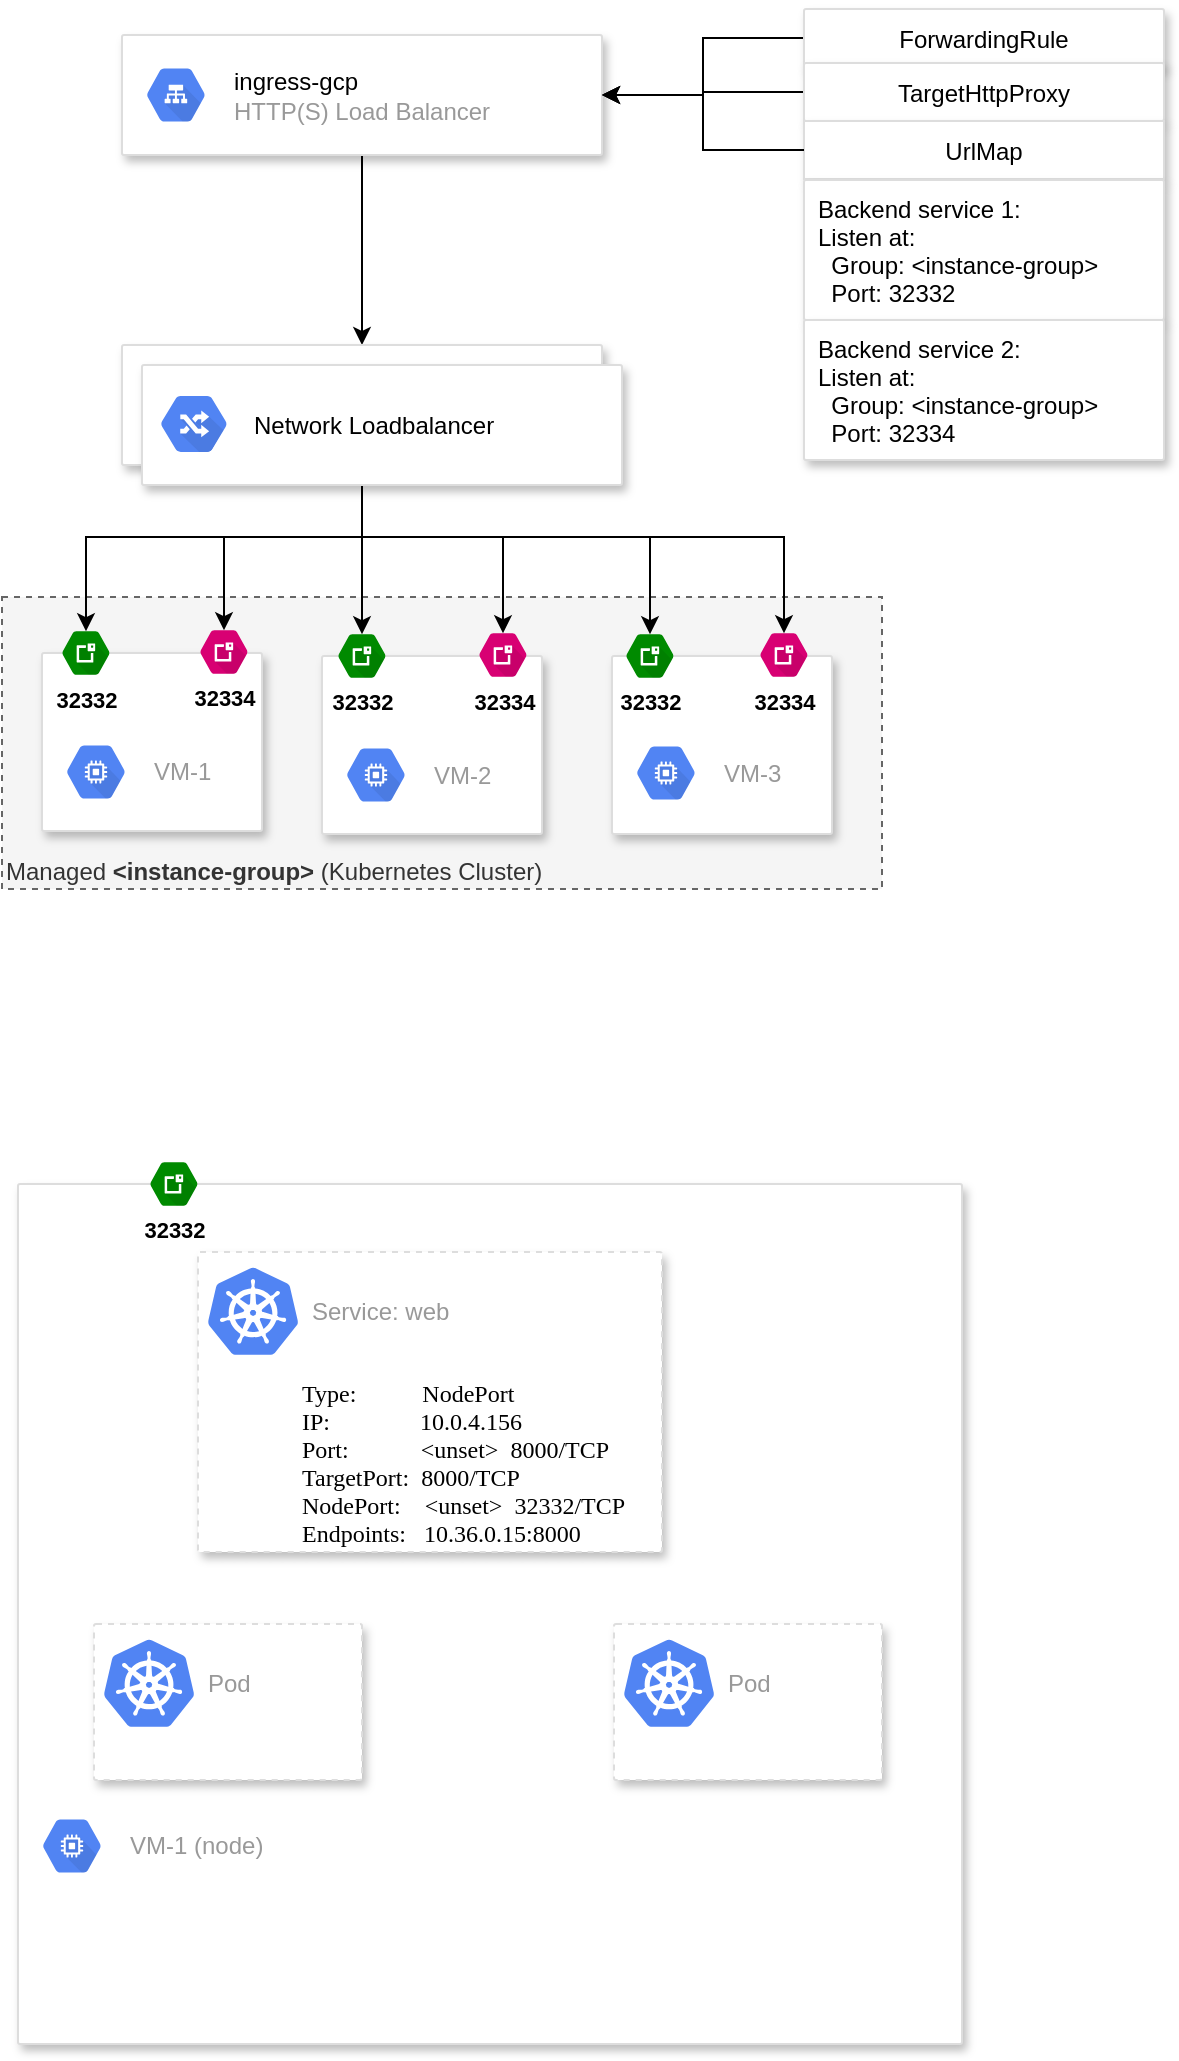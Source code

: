 <mxfile pages="1" version="11.2.5" type="github"><diagram id="d1ab7348-05c3-a1e3-ca4d-12c340fd6b49" name="Page-1"><mxGraphModel dx="799" dy="754" grid="1" gridSize="10" guides="1" tooltips="1" connect="1" arrows="1" fold="1" page="1" pageScale="1" pageWidth="1169" pageHeight="827" background="#ffffff" math="0" shadow="0"><root><mxCell id="0"/><mxCell id="1" parent="0"/><mxCell id="wJTbubWAjEop2MmSBgXv-2" value="Managed &lt;b&gt;&amp;lt;instance-group&amp;gt;&lt;/b&gt; (Kubernetes Cluster)" style="rounded=0;whiteSpace=wrap;html=1;fillColor=#f5f5f5;dashed=1;strokeColor=#666666;fontColor=#333333;align=left;verticalAlign=bottom;" vertex="1" parent="1"><mxGeometry x="90" y="486.5" width="440" height="146" as="geometry"/></mxCell><mxCell id="wJTbubWAjEop2MmSBgXv-34" value="" style="edgeStyle=orthogonalEdgeStyle;rounded=0;orthogonalLoop=1;jettySize=auto;html=1;fontColor=#000000;entryX=0.5;entryY=0;entryDx=0;entryDy=0;" edge="1" parent="1" source="9L-gA9MY-_69T6XY2o5v-167" target="9L-gA9MY-_69T6XY2o5v-260"><mxGeometry relative="1" as="geometry"><mxPoint x="270" y="345.5" as="targetPoint"/></mxGeometry></mxCell><mxCell id="9L-gA9MY-_69T6XY2o5v-167" value="" style="strokeColor=#dddddd;fillColor=#ffffff;shadow=1;strokeWidth=1;rounded=1;absoluteArcSize=1;arcSize=2;" parent="1" vertex="1"><mxGeometry x="150" y="205.5" width="240" height="60" as="geometry"/></mxCell><mxCell id="9L-gA9MY-_69T6XY2o5v-168" value="&lt;font color=&quot;#000000&quot;&gt;&lt;span&gt;ingress-gcp&lt;/span&gt;&lt;/font&gt;&lt;br&gt;HTTP(S) Load Balancer" style="dashed=0;connectable=0;html=1;fillColor=#5184F3;strokeColor=none;shape=mxgraph.gcp2.hexIcon;prIcon=cloud_load_balancing;part=1;labelPosition=right;verticalLabelPosition=middle;align=left;verticalAlign=middle;spacingLeft=5;fontColor=#999999;fontSize=12;" parent="9L-gA9MY-_69T6XY2o5v-167" vertex="1"><mxGeometry y="0.5" width="44" height="39" relative="1" as="geometry"><mxPoint x="5" y="-19.5" as="offset"/></mxGeometry></mxCell><mxCell id="9L-gA9MY-_69T6XY2o5v-215" value="" style="strokeColor=#dddddd;fillColor=#ffffff;shadow=1;strokeWidth=1;rounded=1;absoluteArcSize=1;arcSize=2;" parent="1" vertex="1"><mxGeometry x="110" y="514.5" width="110" height="89" as="geometry"/></mxCell><mxCell id="9L-gA9MY-_69T6XY2o5v-216" value="VM-1" style="dashed=0;connectable=0;html=1;fillColor=#5184F3;strokeColor=none;shape=mxgraph.gcp2.hexIcon;prIcon=compute_engine;part=1;labelPosition=right;verticalLabelPosition=middle;align=left;verticalAlign=middle;spacingLeft=5;fontColor=#999999;fontSize=12;" parent="9L-gA9MY-_69T6XY2o5v-215" vertex="1"><mxGeometry y="0.5" width="44" height="39" relative="1" as="geometry"><mxPoint x="5" y="-4.5" as="offset"/></mxGeometry></mxCell><mxCell id="9L-gA9MY-_69T6XY2o5v-235" value="32332" style="html=1;fillColor=#008a00;strokeColor=#005700;verticalAlign=top;labelPosition=center;verticalLabelPosition=bottom;align=center;spacingTop=-6;fontSize=11;fontStyle=1;shape=mxgraph.gcp2.hexIcon;prIcon=cloud_external_ip_addresses;fontColor=#000000;" parent="9L-gA9MY-_69T6XY2o5v-215" vertex="1"><mxGeometry x="4" y="-16" width="36" height="32" as="geometry"/></mxCell><mxCell id="9L-gA9MY-_69T6XY2o5v-237" value="32334" style="html=1;fillColor=#d80073;strokeColor=#A50040;verticalAlign=top;labelPosition=center;verticalLabelPosition=bottom;align=center;spacingTop=-6;fontSize=11;fontStyle=1;shape=mxgraph.gcp2.hexIcon;prIcon=cloud_external_ip_addresses;fontColor=#000000;" parent="9L-gA9MY-_69T6XY2o5v-215" vertex="1"><mxGeometry x="73" y="-16.5" width="36" height="32" as="geometry"/></mxCell><mxCell id="9L-gA9MY-_69T6XY2o5v-240" value="" style="strokeColor=#dddddd;fillColor=#ffffff;shadow=1;strokeWidth=1;rounded=1;absoluteArcSize=1;arcSize=2;" parent="1" vertex="1"><mxGeometry x="250" y="516" width="110" height="89" as="geometry"/></mxCell><mxCell id="9L-gA9MY-_69T6XY2o5v-241" value="VM-2" style="dashed=0;connectable=0;html=1;fillColor=#5184F3;strokeColor=none;shape=mxgraph.gcp2.hexIcon;prIcon=compute_engine;part=1;labelPosition=right;verticalLabelPosition=middle;align=left;verticalAlign=middle;spacingLeft=5;fontColor=#999999;fontSize=12;" parent="9L-gA9MY-_69T6XY2o5v-240" vertex="1"><mxGeometry y="0.5" width="44" height="39" relative="1" as="geometry"><mxPoint x="5" y="-4.5" as="offset"/></mxGeometry></mxCell><mxCell id="9L-gA9MY-_69T6XY2o5v-242" value="&lt;font color=&quot;#000000&quot;&gt;32332&lt;/font&gt;" style="html=1;fillColor=#008a00;strokeColor=#005700;verticalAlign=top;labelPosition=center;verticalLabelPosition=bottom;align=center;spacingTop=-6;fontSize=11;fontStyle=1;shape=mxgraph.gcp2.hexIcon;prIcon=cloud_external_ip_addresses;fontColor=#ffffff;" parent="9L-gA9MY-_69T6XY2o5v-240" vertex="1"><mxGeometry x="2" y="-16" width="36" height="32" as="geometry"/></mxCell><mxCell id="9L-gA9MY-_69T6XY2o5v-244" value="" style="strokeColor=#dddddd;fillColor=#ffffff;shadow=1;strokeWidth=1;rounded=1;absoluteArcSize=1;arcSize=2;fontColor=#FFCCE6;" parent="1" vertex="1"><mxGeometry x="395" y="516" width="110" height="89" as="geometry"/></mxCell><mxCell id="9L-gA9MY-_69T6XY2o5v-245" value="VM-3" style="dashed=0;connectable=0;html=1;fillColor=#5184F3;strokeColor=none;shape=mxgraph.gcp2.hexIcon;prIcon=compute_engine;part=1;labelPosition=right;verticalLabelPosition=middle;align=left;verticalAlign=middle;spacingLeft=5;fontColor=#999999;fontSize=12;" parent="9L-gA9MY-_69T6XY2o5v-244" vertex="1"><mxGeometry y="0.5" width="44" height="39" relative="1" as="geometry"><mxPoint x="5" y="-5.5" as="offset"/></mxGeometry></mxCell><mxCell id="9L-gA9MY-_69T6XY2o5v-246" value="32332" style="html=1;fillColor=#008a00;strokeColor=#005700;verticalAlign=top;labelPosition=center;verticalLabelPosition=bottom;align=center;spacingTop=-6;fontSize=11;fontStyle=1;shape=mxgraph.gcp2.hexIcon;prIcon=cloud_external_ip_addresses;fontColor=#000000;" parent="9L-gA9MY-_69T6XY2o5v-244" vertex="1"><mxGeometry x="1" y="-16" width="36" height="32" as="geometry"/></mxCell><mxCell id="9L-gA9MY-_69T6XY2o5v-247" value="&lt;font color=&quot;#000000&quot;&gt;32334&lt;/font&gt;" style="html=1;fillColor=#d80073;strokeColor=#A50040;verticalAlign=top;labelPosition=center;verticalLabelPosition=bottom;align=center;spacingTop=-6;fontSize=11;fontStyle=1;shape=mxgraph.gcp2.hexIcon;prIcon=cloud_external_ip_addresses;fontColor=#ffffff;" parent="9L-gA9MY-_69T6XY2o5v-244" vertex="1"><mxGeometry x="68" y="-16.5" width="36" height="32" as="geometry"/></mxCell><mxCell id="9L-gA9MY-_69T6XY2o5v-265" value="" style="edgeStyle=orthogonalEdgeStyle;rounded=0;orthogonalLoop=1;jettySize=auto;html=1;entryX=0.5;entryY=0.16;entryDx=0;entryDy=0;entryPerimeter=0;" parent="1" target="9L-gA9MY-_69T6XY2o5v-243" edge="1"><mxGeometry relative="1" as="geometry"><Array as="points"><mxPoint x="270" y="420.5"/><mxPoint x="270" y="456.5"/><mxPoint x="341" y="456.5"/></Array><mxPoint x="268" y="420.5" as="sourcePoint"/></mxGeometry></mxCell><mxCell id="9L-gA9MY-_69T6XY2o5v-260" value="" style="strokeColor=#dddddd;fillColor=#ffffff;shadow=1;strokeWidth=1;rounded=1;absoluteArcSize=1;arcSize=2;" parent="1" vertex="1"><mxGeometry x="150" y="360.5" width="240" height="60" as="geometry"/></mxCell><mxCell id="9L-gA9MY-_69T6XY2o5v-261" value="&lt;font color=&quot;#000000&quot;&gt;&lt;span&gt;Network Loadbalancer&lt;/span&gt;&lt;/font&gt;" style="dashed=0;connectable=0;html=1;fillColor=#5184F3;strokeColor=none;shape=mxgraph.gcp2.hexIcon;prIcon=cloud_load_balancing;part=1;labelPosition=right;verticalLabelPosition=middle;align=left;verticalAlign=middle;spacingLeft=5;fontColor=#999999;fontSize=12;" parent="9L-gA9MY-_69T6XY2o5v-260" vertex="1"><mxGeometry y="0.5" width="44" height="39" relative="1" as="geometry"><mxPoint x="5" y="-19.5" as="offset"/></mxGeometry></mxCell><mxCell id="9L-gA9MY-_69T6XY2o5v-262" value="" style="html=1;fillColor=#5184F3;strokeColor=none;verticalAlign=top;labelPosition=center;verticalLabelPosition=bottom;align=center;spacingTop=-6;fontSize=11;fontStyle=1;fontColor=#999999;shape=mxgraph.gcp2.hexIcon;prIcon=cloud_routes" parent="9L-gA9MY-_69T6XY2o5v-260" vertex="1"><mxGeometry x="1" y="9" width="50" height="41" as="geometry"/></mxCell><mxCell id="9L-gA9MY-_69T6XY2o5v-266" value="" style="edgeStyle=orthogonalEdgeStyle;rounded=0;orthogonalLoop=1;jettySize=auto;html=1;entryX=0.5;entryY=0.16;entryDx=0;entryDy=0;entryPerimeter=0;exitX=0.5;exitY=1;exitDx=0;exitDy=0;" parent="1" source="9L-gA9MY-_69T6XY2o5v-260" target="9L-gA9MY-_69T6XY2o5v-246" edge="1"><mxGeometry relative="1" as="geometry"><mxPoint x="278" y="430.5" as="sourcePoint"/><mxPoint x="315" y="513.5" as="targetPoint"/><Array as="points"><mxPoint x="268" y="456.5"/><mxPoint x="413" y="456.5"/></Array></mxGeometry></mxCell><mxCell id="9L-gA9MY-_69T6XY2o5v-267" value="" style="edgeStyle=orthogonalEdgeStyle;rounded=0;orthogonalLoop=1;jettySize=auto;html=1;exitX=0.5;exitY=1;exitDx=0;exitDy=0;entryX=0.5;entryY=0.16;entryDx=0;entryDy=0;entryPerimeter=0;" parent="1" source="9L-gA9MY-_69T6XY2o5v-260" edge="1" target="9L-gA9MY-_69T6XY2o5v-247"><mxGeometry relative="1" as="geometry"><mxPoint x="270" y="426.5" as="sourcePoint"/><mxPoint x="451" y="506.5" as="targetPoint"/><Array as="points"><mxPoint x="270" y="456.5"/><mxPoint x="481" y="456.5"/></Array></mxGeometry></mxCell><mxCell id="9L-gA9MY-_69T6XY2o5v-269" value="" style="edgeStyle=orthogonalEdgeStyle;rounded=0;orthogonalLoop=1;jettySize=auto;html=1;exitX=0.5;exitY=1;exitDx=0;exitDy=0;entryX=0.5;entryY=0.16;entryDx=0;entryDy=0;entryPerimeter=0;" parent="1" source="9L-gA9MY-_69T6XY2o5v-260" target="9L-gA9MY-_69T6XY2o5v-242" edge="1"><mxGeometry relative="1" as="geometry"><mxPoint x="-34" y="414" as="sourcePoint"/><mxPoint x="149" y="500" as="targetPoint"/><Array as="points"><mxPoint x="270" y="466.5"/><mxPoint x="270" y="466.5"/></Array></mxGeometry></mxCell><mxCell id="9L-gA9MY-_69T6XY2o5v-270" value="" style="edgeStyle=orthogonalEdgeStyle;rounded=0;orthogonalLoop=1;jettySize=auto;html=1;exitX=0.5;exitY=1;exitDx=0;exitDy=0;entryX=0.5;entryY=0.16;entryDx=0;entryDy=0;entryPerimeter=0;" parent="1" source="9L-gA9MY-_69T6XY2o5v-260" target="9L-gA9MY-_69T6XY2o5v-237" edge="1"><mxGeometry relative="1" as="geometry"><mxPoint x="278" y="430.5" as="sourcePoint"/><mxPoint x="278" y="515.5" as="targetPoint"/><Array as="points"><mxPoint x="270" y="456.5"/><mxPoint x="201" y="456.5"/></Array></mxGeometry></mxCell><mxCell id="9L-gA9MY-_69T6XY2o5v-271" value="" style="edgeStyle=orthogonalEdgeStyle;rounded=0;orthogonalLoop=1;jettySize=auto;html=1;exitX=0.5;exitY=1;exitDx=0;exitDy=0;entryX=0.5;entryY=0.16;entryDx=0;entryDy=0;entryPerimeter=0;" parent="1" source="9L-gA9MY-_69T6XY2o5v-260" target="9L-gA9MY-_69T6XY2o5v-235" edge="1"><mxGeometry relative="1" as="geometry"><mxPoint x="288" y="440.5" as="sourcePoint"/><mxPoint x="128" y="496.5" as="targetPoint"/><Array as="points"><mxPoint x="270" y="456.5"/><mxPoint x="132" y="456.5"/></Array></mxGeometry></mxCell><mxCell id="wJTbubWAjEop2MmSBgXv-30" value="" style="edgeStyle=orthogonalEdgeStyle;rounded=0;orthogonalLoop=1;jettySize=auto;html=1;fontColor=#000000;entryX=1;entryY=0.5;entryDx=0;entryDy=0;" edge="1" parent="1" source="wJTbubWAjEop2MmSBgXv-7" target="9L-gA9MY-_69T6XY2o5v-167"><mxGeometry relative="1" as="geometry"><mxPoint x="411" y="206.5" as="targetPoint"/></mxGeometry></mxCell><mxCell id="wJTbubWAjEop2MmSBgXv-7" value="ForwardingRule" style="strokeColor=#dddddd;fillColor=#ffffff;shadow=1;strokeWidth=1;rounded=1;absoluteArcSize=1;arcSize=2;" vertex="1" parent="1"><mxGeometry x="491" y="192.5" width="180" height="29" as="geometry"/></mxCell><mxCell id="wJTbubWAjEop2MmSBgXv-28" value="" style="edgeStyle=orthogonalEdgeStyle;rounded=0;orthogonalLoop=1;jettySize=auto;html=1;fontColor=#000000;entryX=1;entryY=0.5;entryDx=0;entryDy=0;" edge="1" parent="1" source="wJTbubWAjEop2MmSBgXv-6" target="9L-gA9MY-_69T6XY2o5v-167"><mxGeometry relative="1" as="geometry"><mxPoint x="411" y="233.5" as="targetPoint"/></mxGeometry></mxCell><mxCell id="wJTbubWAjEop2MmSBgXv-6" value="TargetHttpProxy" style="strokeColor=#dddddd;fillColor=#ffffff;shadow=1;strokeWidth=1;rounded=1;absoluteArcSize=1;arcSize=2;" vertex="1" parent="1"><mxGeometry x="491" y="219.5" width="180" height="29" as="geometry"/></mxCell><mxCell id="wJTbubWAjEop2MmSBgXv-3" value="UrlMap" style="strokeColor=#dddddd;fillColor=#ffffff;shadow=1;strokeWidth=1;rounded=1;absoluteArcSize=1;arcSize=0;" vertex="1" parent="1"><mxGeometry x="491" y="248.5" width="180" height="29" as="geometry"/></mxCell><mxCell id="9L-gA9MY-_69T6XY2o5v-243" value="32334" style="html=1;fillColor=#d80073;strokeColor=#A50040;verticalAlign=top;labelPosition=center;verticalLabelPosition=bottom;align=center;spacingTop=-6;fontSize=11;fontStyle=1;shape=mxgraph.gcp2.hexIcon;prIcon=cloud_external_ip_addresses;fontColor=#000000;" parent="1" vertex="1"><mxGeometry x="322.5" y="499.5" width="36" height="32" as="geometry"/></mxCell><mxCell id="wJTbubWAjEop2MmSBgXv-31" value="" style="edgeStyle=orthogonalEdgeStyle;rounded=0;orthogonalLoop=1;jettySize=auto;html=1;fontColor=#000000;entryX=1;entryY=0.5;entryDx=0;entryDy=0;exitX=0;exitY=0.5;exitDx=0;exitDy=0;" edge="1" parent="1" source="wJTbubWAjEop2MmSBgXv-3" target="9L-gA9MY-_69T6XY2o5v-167"><mxGeometry relative="1" as="geometry"><mxPoint x="501" y="243.5" as="sourcePoint"/><mxPoint x="400" y="245.5" as="targetPoint"/></mxGeometry></mxCell><mxCell id="9L-gA9MY-_69T6XY2o5v-222" value="Backend service 1:&#xa;Listen at:&#xa;  Group: &lt;instance-group&gt;&#xa;  Port: 32332" style="strokeColor=#dddddd;fillColor=#ffffff;shadow=1;strokeWidth=1;rounded=1;absoluteArcSize=1;arcSize=2;align=left;spacingLeft=5;fontStyle=0" parent="1" vertex="1"><mxGeometry x="491" y="278" width="180" height="70" as="geometry"/></mxCell><mxCell id="wJTbubWAjEop2MmSBgXv-11" value="Backend service 2:&#xa;Listen at:&#xa;  Group: &lt;instance-group&gt;&#xa;  Port: 32334" style="strokeColor=#dddddd;fillColor=#ffffff;shadow=1;strokeWidth=1;rounded=1;absoluteArcSize=1;arcSize=2;align=left;spacingLeft=5;fontStyle=0" vertex="1" parent="1"><mxGeometry x="491" y="348" width="180" height="70" as="geometry"/></mxCell><mxCell id="wJTbubWAjEop2MmSBgXv-38" value="" style="strokeColor=#dddddd;fillColor=#ffffff;shadow=1;strokeWidth=1;rounded=1;absoluteArcSize=1;arcSize=2;" vertex="1" parent="1"><mxGeometry x="98" y="780" width="472" height="430" as="geometry"/></mxCell><mxCell id="wJTbubWAjEop2MmSBgXv-39" value="VM-1 (node)" style="dashed=0;connectable=0;html=1;fillColor=#5184F3;strokeColor=none;shape=mxgraph.gcp2.hexIcon;prIcon=compute_engine;part=1;labelPosition=right;verticalLabelPosition=middle;align=left;verticalAlign=middle;spacingLeft=5;fontColor=#999999;fontSize=12;" vertex="1" parent="wJTbubWAjEop2MmSBgXv-38"><mxGeometry y="0.5" width="44" height="39" relative="1" as="geometry"><mxPoint x="5" y="96.5" as="offset"/></mxGeometry></mxCell><mxCell id="wJTbubWAjEop2MmSBgXv-47" value="" style="strokeColor=#dddddd;fillColor=#ffffff;shadow=1;strokeWidth=1;rounded=1;absoluteArcSize=1;arcSize=2;dashed=1;fontColor=#000000;align=left;html=0;spacingRight=0;spacingLeft=50;fontFamily=Lucida Console;verticalAlign=bottom;" vertex="1" parent="wJTbubWAjEop2MmSBgXv-38"><mxGeometry x="38" y="220" width="134" height="78" as="geometry"/></mxCell><mxCell id="wJTbubWAjEop2MmSBgXv-48" value="Pod" style="dashed=0;connectable=0;html=1;fillColor=#5184F3;strokeColor=none;shape=mxgraph.gcp2.kubernetes_logo;part=1;labelPosition=right;verticalLabelPosition=middle;align=left;verticalAlign=middle;spacingLeft=5;fontColor=#999999;fontSize=12;" vertex="1" parent="wJTbubWAjEop2MmSBgXv-47"><mxGeometry width="45" height="43.65" relative="1" as="geometry"><mxPoint x="5" y="7.675" as="offset"/></mxGeometry></mxCell><mxCell id="wJTbubWAjEop2MmSBgXv-51" value="" style="strokeColor=#dddddd;fillColor=#ffffff;shadow=1;strokeWidth=1;rounded=1;absoluteArcSize=1;arcSize=2;dashed=1;fontColor=#000000;align=left;html=0;spacingRight=0;spacingLeft=50;fontFamily=Lucida Console;verticalAlign=bottom;" vertex="1" parent="wJTbubWAjEop2MmSBgXv-38"><mxGeometry x="298" y="220" width="134" height="78" as="geometry"/></mxCell><mxCell id="wJTbubWAjEop2MmSBgXv-52" value="Pod" style="dashed=0;connectable=0;html=1;fillColor=#5184F3;strokeColor=none;shape=mxgraph.gcp2.kubernetes_logo;part=1;labelPosition=right;verticalLabelPosition=middle;align=left;verticalAlign=middle;spacingLeft=5;fontColor=#999999;fontSize=12;" vertex="1" parent="wJTbubWAjEop2MmSBgXv-51"><mxGeometry width="45" height="43.65" relative="1" as="geometry"><mxPoint x="5" y="7.675" as="offset"/></mxGeometry></mxCell><mxCell id="wJTbubWAjEop2MmSBgXv-40" value="32332" style="html=1;fillColor=#008a00;strokeColor=#005700;verticalAlign=top;labelPosition=center;verticalLabelPosition=bottom;align=center;spacingTop=-6;fontSize=11;fontStyle=1;shape=mxgraph.gcp2.hexIcon;prIcon=cloud_external_ip_addresses;fontColor=#000000;" vertex="1" parent="1"><mxGeometry x="158" y="764" width="36" height="32" as="geometry"/></mxCell><mxCell id="wJTbubWAjEop2MmSBgXv-45" value="Type:           NodePort&#xa;IP:               10.0.4.156&#xa;Port:            &lt;unset&gt;  8000/TCP&#xa;TargetPort:  8000/TCP&#xa;NodePort:    &lt;unset&gt;  32332/TCP&#xa;Endpoints:   10.36.0.15:8000" style="strokeColor=#dddddd;fillColor=#ffffff;shadow=1;strokeWidth=1;rounded=1;absoluteArcSize=1;arcSize=2;dashed=1;fontColor=#000000;align=left;html=0;spacingRight=0;spacingLeft=50;fontFamily=Lucida Console;verticalAlign=bottom;" vertex="1" parent="1"><mxGeometry x="188" y="814" width="232" height="150" as="geometry"/></mxCell><mxCell id="wJTbubWAjEop2MmSBgXv-46" value="Service: web" style="dashed=0;connectable=0;html=1;fillColor=#5184F3;strokeColor=none;shape=mxgraph.gcp2.kubernetes_logo;part=1;labelPosition=right;verticalLabelPosition=middle;align=left;verticalAlign=middle;spacingLeft=5;fontColor=#999999;fontSize=12;" vertex="1" parent="wJTbubWAjEop2MmSBgXv-45"><mxGeometry width="45" height="43.65" relative="1" as="geometry"><mxPoint x="5" y="7.675" as="offset"/></mxGeometry></mxCell><mxCell id="wJTbubWAjEop2MmSBgXv-53" value="" style="strokeColor=#dddddd;fillColor=#ffffff;shadow=1;strokeWidth=1;rounded=1;absoluteArcSize=1;arcSize=2;" vertex="1" parent="1"><mxGeometry x="160" y="370.5" width="240" height="60" as="geometry"/></mxCell><mxCell id="wJTbubWAjEop2MmSBgXv-54" value="&lt;font color=&quot;#000000&quot;&gt;&lt;span&gt;Network Loadbalancer&lt;/span&gt;&lt;/font&gt;" style="dashed=0;connectable=0;html=1;fillColor=#5184F3;strokeColor=none;shape=mxgraph.gcp2.hexIcon;prIcon=cloud_load_balancing;part=1;labelPosition=right;verticalLabelPosition=middle;align=left;verticalAlign=middle;spacingLeft=5;fontColor=#999999;fontSize=12;" vertex="1" parent="wJTbubWAjEop2MmSBgXv-53"><mxGeometry y="0.5" width="44" height="39" relative="1" as="geometry"><mxPoint x="5" y="-19.5" as="offset"/></mxGeometry></mxCell><mxCell id="wJTbubWAjEop2MmSBgXv-55" value="" style="html=1;fillColor=#5184F3;strokeColor=none;verticalAlign=top;labelPosition=center;verticalLabelPosition=bottom;align=center;spacingTop=-6;fontSize=11;fontStyle=1;fontColor=#999999;shape=mxgraph.gcp2.hexIcon;prIcon=cloud_routes" vertex="1" parent="wJTbubWAjEop2MmSBgXv-53"><mxGeometry x="1" y="9" width="50" height="41" as="geometry"/></mxCell></root></mxGraphModel></diagram></mxfile>